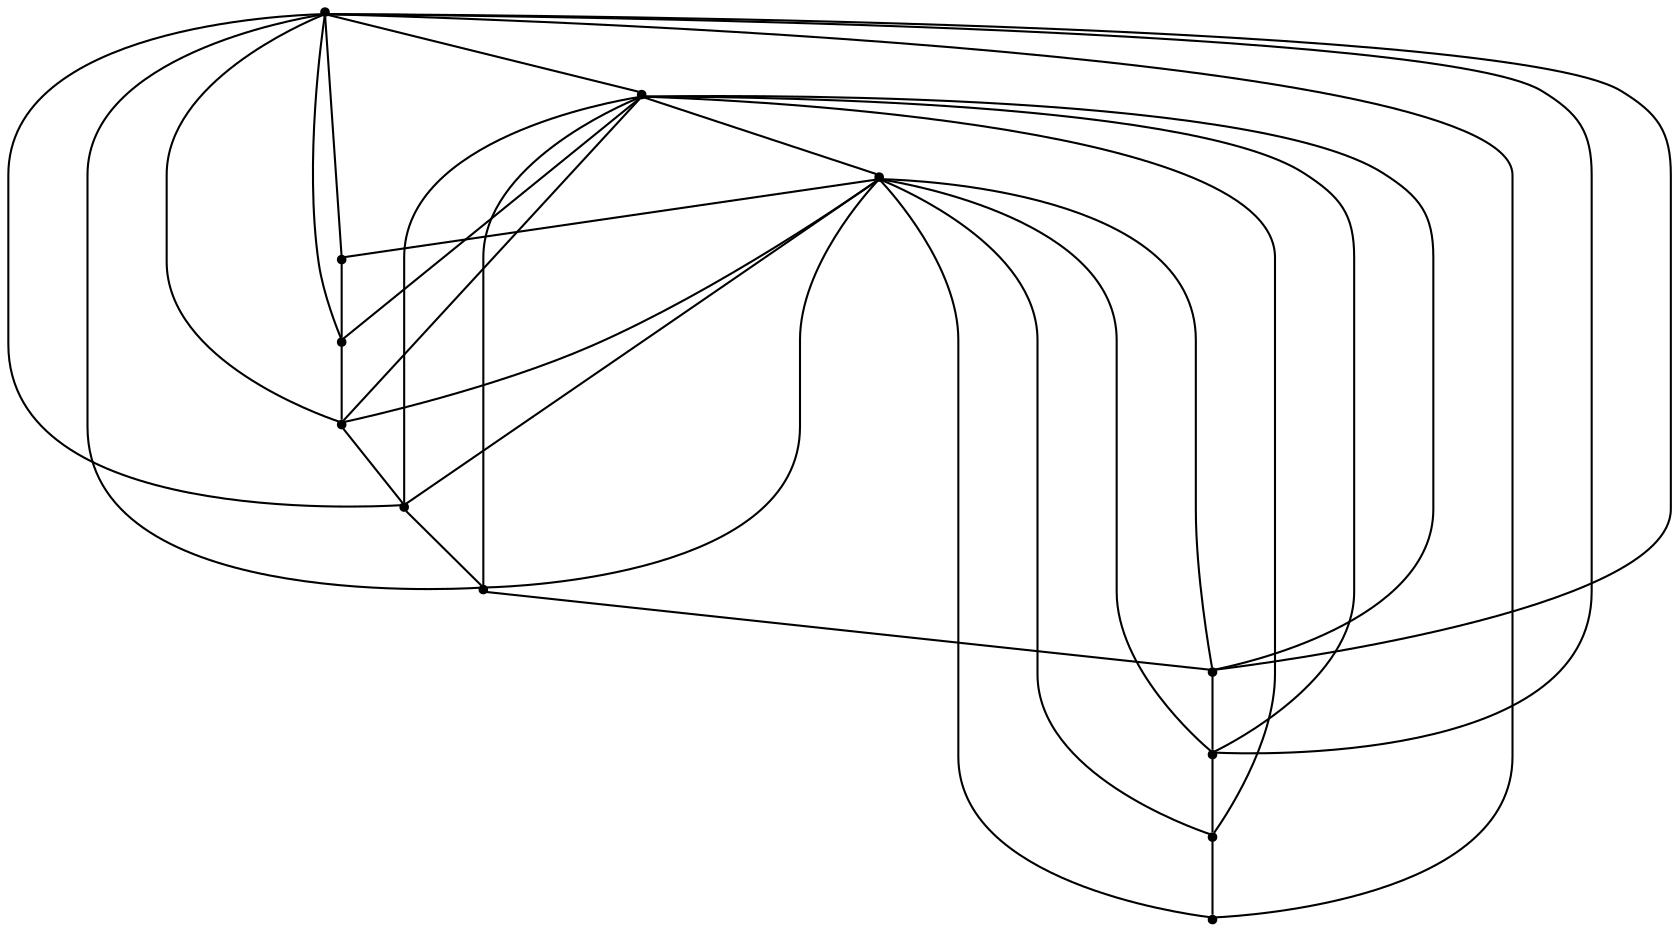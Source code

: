 graph {
  node [shape=point,comment="{\"directed\":false,\"doi\":\"10.1007/11618058_13\",\"figure\":\"1 (1)\"}"]

  v0 [pos="1441.4556368095932,1514.9687237209746"]
  v1 [pos="1398.5101153706394,1519.6562555101186"]
  v2 [pos="1482.4007403706394,1501.093747880724"]
  v3 [pos="1550.5384084302325,1448.7812783983022"]
  v4 [pos="1590.1707894258723,1372.5937631395132"]
  v5 [pos="1550.5384084302323,1193.7187300788034"]
  v6 [pos="1398.5101153706394,1122.8437529669868"]
  v7 [pos="1206.7869958212211,1372.5937631395132"]
  v8 [pos="1246.4818541061047,1448.7812783983022"]
  v9 [pos="1314.6195539607559,1501.0937478807239"]
  v10 [pos="1355.5646257267442,1514.9687237209746"]
  v11 [pos="1246.4818541061047,1193.7187300788034"]

  v0 -- v1 [id="-1",pos="1441.4556368095932,1514.9687237209746 1427.3660761558008,1516.4486535855174 1413.1232150208696,1518.043751186795 1398.5101153706394,1519.6562555101186"]
  v11 -- v9 [id="-2",pos="1246.4818541061047,1193.7187300788034 1314.6195539607559,1501.0937478807239 1314.6195539607559,1501.0937478807239 1314.6195539607559,1501.0937478807239"]
  v11 -- v2 [id="-3",pos="1246.4818541061047,1193.7187300788034 1482.4007403706394,1501.093747880724 1482.4007403706394,1501.093747880724 1482.4007403706394,1501.093747880724"]
  v11 -- v1 [id="-4",pos="1246.4818541061047,1193.7187300788034 1398.5101153706394,1519.6562555101186 1398.5101153706394,1519.6562555101186 1398.5101153706394,1519.6562555101186"]
  v11 -- v3 [id="-5",pos="1246.4818541061047,1193.7187300788034 1550.5384084302325,1448.7812783983022 1550.5384084302325,1448.7812783983022 1550.5384084302325,1448.7812783983022"]
  v11 -- v4 [id="-7",pos="1246.4818541061047,1193.7187300788034 1590.1707894258723,1372.5937631395132 1590.1707894258723,1372.5937631395132 1590.1707894258723,1372.5937631395132"]
  v11 -- v0 [id="-8",pos="1246.4818541061047,1193.7187300788034 1441.4556368095932,1514.9687237209746 1441.4556368095932,1514.9687237209746 1441.4556368095932,1514.9687237209746"]
  v11 -- v10 [id="-9",pos="1246.4818541061047,1193.7187300788034 1355.5646257267442,1514.9687237209746 1355.5646257267442,1514.9687237209746 1355.5646257267442,1514.9687237209746"]
  v6 -- v2 [id="-10",pos="1398.5101153706394,1122.8437529669868 1482.4007403706394,1501.093747880724 1482.4007403706394,1501.093747880724 1482.4007403706394,1501.093747880724"]
  v6 -- v9 [id="-11",pos="1398.5101153706394,1122.8437529669868 1314.6195539607559,1501.0937478807239 1314.6195539607559,1501.0937478807239 1314.6195539607559,1501.0937478807239"]
  v6 -- v8 [id="-12",pos="1398.5101153706394,1122.8437529669868 1246.4818541061047,1448.7812783983022 1246.4818541061047,1448.7812783983022 1246.4818541061047,1448.7812783983022"]
  v6 -- v1 [id="-13",pos="1398.5101153706394,1122.8437529669868 1398.5101153706394,1519.6562555101186 1398.5101153706394,1519.6562555101186 1398.5101153706394,1519.6562555101186"]
  v6 -- v3 [id="-14",pos="1398.5101153706394,1122.8437529669868 1550.5384084302325,1448.7812783983022 1550.5384084302325,1448.7812783983022 1550.5384084302325,1448.7812783983022"]
  v6 -- v10 [id="-15",pos="1398.5101153706394,1122.8437529669868 1355.5646257267442,1514.9687237209746 1355.5646257267442,1514.9687237209746 1355.5646257267442,1514.9687237209746"]
  v6 -- v0 [id="-16",pos="1398.5101153706394,1122.8437529669868 1441.4556368095932,1514.9687237209746 1441.4556368095932,1514.9687237209746 1441.4556368095932,1514.9687237209746"]
  v5 -- v10 [id="-18",pos="1550.5384084302323,1193.7187300788034 1355.5646257267442,1514.9687237209746 1355.5646257267442,1514.9687237209746 1355.5646257267442,1514.9687237209746"]
  v5 -- v0 [id="-19",pos="1550.5384084302323,1193.7187300788034 1441.4556368095932,1514.9687237209746 1441.4556368095932,1514.9687237209746 1441.4556368095932,1514.9687237209746"]
  v5 -- v7 [id="-20",pos="1550.5384084302323,1193.7187300788034 1206.7869958212211,1372.5937631395132 1206.7869958212211,1372.5937631395132 1206.7869958212211,1372.5937631395132"]
  v5 -- v1 [id="-21",pos="1550.5384084302323,1193.7187300788034 1398.5101153706394,1519.6562555101186 1398.5101153706394,1519.6562555101186 1398.5101153706394,1519.6562555101186"]
  v5 -- v2 [id="-22",pos="1550.5384084302323,1193.7187300788034 1482.4007403706394,1501.093747880724 1482.4007403706394,1501.093747880724 1482.4007403706394,1501.093747880724"]
  v5 -- v9 [id="-23",pos="1550.5384084302323,1193.7187300788034 1314.6195539607559,1501.0937478807239 1314.6195539607559,1501.0937478807239 1314.6195539607559,1501.0937478807239"]
  v5 -- v8 [id="-25",pos="1550.5384084302323,1193.7187300788034 1246.4818541061047,1448.7812783983022 1246.4818541061047,1448.7812783983022 1246.4818541061047,1448.7812783983022"]
  v11 -- v7 [id="-26",pos="1246.4818541061047,1193.7187300788034 1219.0156379163313,1229.06106464518 1201.7110101744186,1273.16305924149 1201.7110101744186,1321.2812847561308 1201.7110101744186,1338.8938555669968 1204.0294166224078,1355.968350787024 1206.7869958212211,1372.5937631395132"]
  v11 -- v6 [id="-27",pos="1246.4818541061047,1193.7187300788034 1283.84805432214,1151.8645647394274 1338.004555991478,1124.518691168891 1398.5101153706394,1122.8437529669868"]
  v10 -- v9 [id="-28",pos="1355.5646257267442,1514.9687237209746 1341.7192651803875,1510.2787617057438 1328.1198342695254,1505.6176429364227 1314.6195539607559,1501.0937478807239"]
  v9 -- v8 [id="-29",pos="1314.6195539607559,1501.0937478807239 1289.123218669162,1487.3778893411336 1266.099047757165,1469.5634351116228 1246.4818541061047,1448.7812783983022"]
  v8 -- v7 [id="-30",pos="1246.4818541061047,1448.7812783983022 1229.5296541051177,1426.0210959468477 1215.9088877272975,1400.3587261389243 1206.7869958212211,1372.5937631395132"]
  v1 -- v10 [id="-31",pos="1398.5101153706394,1519.6562555101186 1383.8772402075945,1518.043751186795 1369.6157391568377,1516.444343624959 1355.5646257267442,1514.9687237209746"]
  v6 -- v5 [id="-32",pos="1398.5101153706394,1122.8437529669868 1459.0151108544674,1124.5186911688913 1513.1724551261082,1151.8640484803238 1550.5384084302323,1193.7187300788034"]
  v5 -- v4 [id="-33",pos="1550.5384084302323,1193.7187300788034 1578.007516658883,1229.0600178996033 1595.3133539244186,1273.1624882064675 1595.3133539244186,1321.2812847561308 1595.3133539244186,1338.8933525910359 1592.994972879963,1355.9673755671542 1590.1707894258723,1372.5937631395132"]
  v4 -- v3 [id="-34",pos="1590.1707894258723,1372.5937631395132 1581.1108989185047,1400.3744266241142 1567.4778621735536,1426.0509144663956 1550.5384084302325,1448.7812783983022"]
  v3 -- v2 [id="-35",pos="1550.5384084302325,1448.7812783983022 1530.8935798200425,1469.5873110546452 1507.8764689601944,1487.3900751128303 1482.4007403706394,1501.093747880724"]
  v2 -- v0 [id="-36",pos="1482.4007403706394,1501.093747880724 1468.8762977360911,1505.6281785303413 1455.2616843650173,1510.2918351282815 1441.4556368095932,1514.9687237209746"]
}